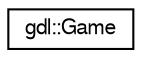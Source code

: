 digraph "Graphical Class Hierarchy"
{
  edge [fontname="FreeSans",fontsize="10",labelfontname="FreeSans",labelfontsize="10"];
  node [fontname="FreeSans",fontsize="10",shape=record];
  rankdir="LR";
  Node1 [label="gdl::Game",height=0.2,width=0.4,color="black", fillcolor="white", style="filled",URL="$da/da8/classgdl_1_1_game.html"];
}
